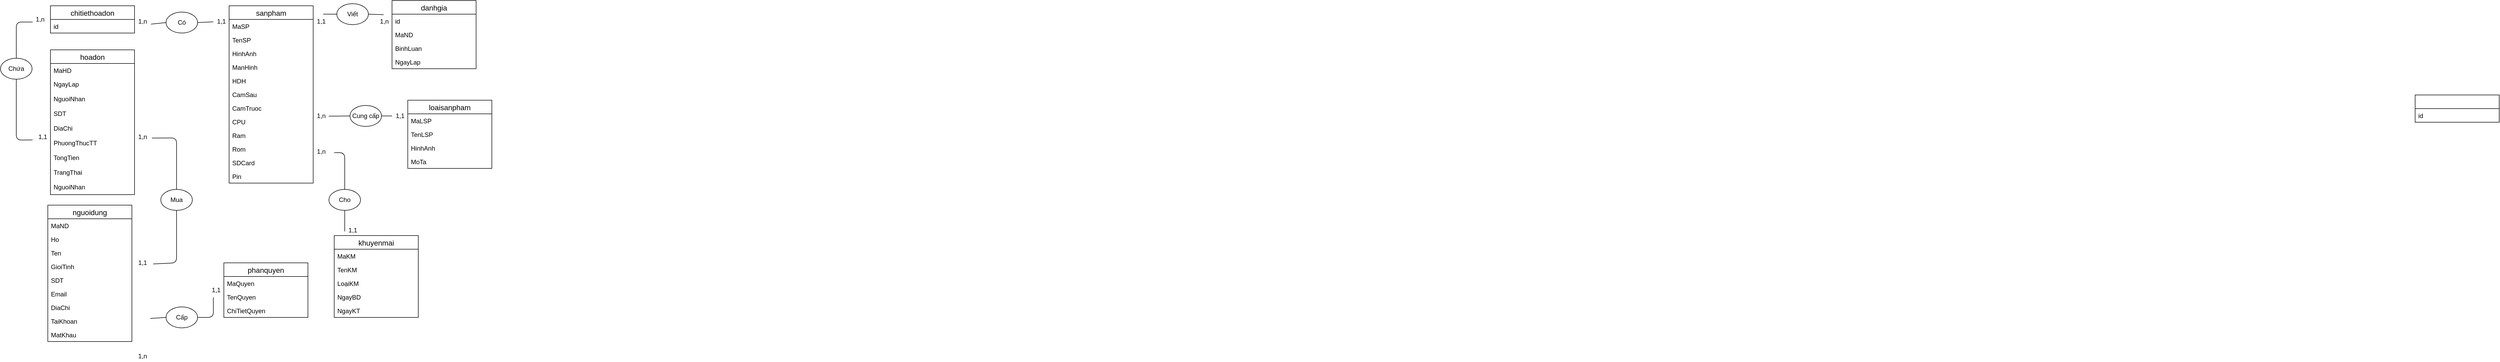 <mxfile version="13.3.4"><diagram id="B9j6WBgD9a-GAzQINt8r" name="Page-1"><mxGraphModel dx="1240" dy="643" grid="1" gridSize="10" guides="1" tooltips="1" connect="1" arrows="1" fold="1" page="1" pageScale="1" pageWidth="850" pageHeight="1100" math="0" shadow="0"><root><mxCell id="0"/><mxCell id="1" parent="0"/><mxCell id="qbwZNnYPix_iaUnMGDJJ-38" value="" style="swimlane;fontStyle=0;childLayout=stackLayout;horizontal=1;startSize=26;horizontalStack=0;resizeParent=1;resizeParentMax=0;resizeLast=0;collapsible=1;marginBottom=0;align=center;fontSize=14;" vertex="1" parent="1"><mxGeometry x="4620" y="270" width="160" height="52" as="geometry"/></mxCell><mxCell id="qbwZNnYPix_iaUnMGDJJ-39" value="id" style="text;strokeColor=none;fillColor=none;spacingLeft=4;spacingRight=4;overflow=hidden;rotatable=0;points=[[0,0.5],[1,0.5]];portConstraint=eastwest;fontSize=12;" vertex="1" parent="qbwZNnYPix_iaUnMGDJJ-38"><mxGeometry y="26" width="160" height="26" as="geometry"/></mxCell><mxCell id="qbwZNnYPix_iaUnMGDJJ-51" value="sanpham" style="swimlane;fontStyle=0;childLayout=stackLayout;horizontal=1;startSize=26;horizontalStack=0;resizeParent=1;resizeParentMax=0;resizeLast=0;collapsible=1;marginBottom=0;align=center;fontSize=14;" vertex="1" parent="1"><mxGeometry x="460" y="100" width="160" height="338" as="geometry"/></mxCell><mxCell id="qbwZNnYPix_iaUnMGDJJ-52" value="MaSP" style="text;strokeColor=none;fillColor=none;spacingLeft=4;spacingRight=4;overflow=hidden;rotatable=0;points=[[0,0.5],[1,0.5]];portConstraint=eastwest;fontSize=12;" vertex="1" parent="qbwZNnYPix_iaUnMGDJJ-51"><mxGeometry y="26" width="160" height="26" as="geometry"/></mxCell><mxCell id="qbwZNnYPix_iaUnMGDJJ-53" value="TenSP" style="text;strokeColor=none;fillColor=none;spacingLeft=4;spacingRight=4;overflow=hidden;rotatable=0;points=[[0,0.5],[1,0.5]];portConstraint=eastwest;fontSize=12;" vertex="1" parent="qbwZNnYPix_iaUnMGDJJ-51"><mxGeometry y="52" width="160" height="26" as="geometry"/></mxCell><mxCell id="qbwZNnYPix_iaUnMGDJJ-54" value="HinhAnh" style="text;strokeColor=none;fillColor=none;spacingLeft=4;spacingRight=4;overflow=hidden;rotatable=0;points=[[0,0.5],[1,0.5]];portConstraint=eastwest;fontSize=12;" vertex="1" parent="qbwZNnYPix_iaUnMGDJJ-51"><mxGeometry y="78" width="160" height="26" as="geometry"/></mxCell><mxCell id="qbwZNnYPix_iaUnMGDJJ-55" value="ManHinh" style="text;strokeColor=none;fillColor=none;spacingLeft=4;spacingRight=4;overflow=hidden;rotatable=0;points=[[0,0.5],[1,0.5]];portConstraint=eastwest;fontSize=12;" vertex="1" parent="qbwZNnYPix_iaUnMGDJJ-51"><mxGeometry y="104" width="160" height="26" as="geometry"/></mxCell><mxCell id="qbwZNnYPix_iaUnMGDJJ-56" value="HDH" style="text;strokeColor=none;fillColor=none;spacingLeft=4;spacingRight=4;overflow=hidden;rotatable=0;points=[[0,0.5],[1,0.5]];portConstraint=eastwest;fontSize=12;" vertex="1" parent="qbwZNnYPix_iaUnMGDJJ-51"><mxGeometry y="130" width="160" height="26" as="geometry"/></mxCell><mxCell id="qbwZNnYPix_iaUnMGDJJ-57" value="CamSau" style="text;strokeColor=none;fillColor=none;spacingLeft=4;spacingRight=4;overflow=hidden;rotatable=0;points=[[0,0.5],[1,0.5]];portConstraint=eastwest;fontSize=12;" vertex="1" parent="qbwZNnYPix_iaUnMGDJJ-51"><mxGeometry y="156" width="160" height="26" as="geometry"/></mxCell><mxCell id="qbwZNnYPix_iaUnMGDJJ-58" value="CamTruoc" style="text;strokeColor=none;fillColor=none;spacingLeft=4;spacingRight=4;overflow=hidden;rotatable=0;points=[[0,0.5],[1,0.5]];portConstraint=eastwest;fontSize=12;" vertex="1" parent="qbwZNnYPix_iaUnMGDJJ-51"><mxGeometry y="182" width="160" height="26" as="geometry"/></mxCell><mxCell id="qbwZNnYPix_iaUnMGDJJ-59" value="CPU" style="text;strokeColor=none;fillColor=none;spacingLeft=4;spacingRight=4;overflow=hidden;rotatable=0;points=[[0,0.5],[1,0.5]];portConstraint=eastwest;fontSize=12;" vertex="1" parent="qbwZNnYPix_iaUnMGDJJ-51"><mxGeometry y="208" width="160" height="26" as="geometry"/></mxCell><mxCell id="qbwZNnYPix_iaUnMGDJJ-60" value="Ram" style="text;strokeColor=none;fillColor=none;spacingLeft=4;spacingRight=4;overflow=hidden;rotatable=0;points=[[0,0.5],[1,0.5]];portConstraint=eastwest;fontSize=12;" vertex="1" parent="qbwZNnYPix_iaUnMGDJJ-51"><mxGeometry y="234" width="160" height="26" as="geometry"/></mxCell><mxCell id="qbwZNnYPix_iaUnMGDJJ-61" value="Rom" style="text;strokeColor=none;fillColor=none;spacingLeft=4;spacingRight=4;overflow=hidden;rotatable=0;points=[[0,0.5],[1,0.5]];portConstraint=eastwest;fontSize=12;" vertex="1" parent="qbwZNnYPix_iaUnMGDJJ-51"><mxGeometry y="260" width="160" height="26" as="geometry"/></mxCell><mxCell id="qbwZNnYPix_iaUnMGDJJ-62" value="SDCard" style="text;strokeColor=none;fillColor=none;spacingLeft=4;spacingRight=4;overflow=hidden;rotatable=0;points=[[0,0.5],[1,0.5]];portConstraint=eastwest;fontSize=12;" vertex="1" parent="qbwZNnYPix_iaUnMGDJJ-51"><mxGeometry y="286" width="160" height="26" as="geometry"/></mxCell><mxCell id="qbwZNnYPix_iaUnMGDJJ-63" value="Pin" style="text;strokeColor=none;fillColor=none;spacingLeft=4;spacingRight=4;overflow=hidden;rotatable=0;points=[[0,0.5],[1,0.5]];portConstraint=eastwest;fontSize=12;" vertex="1" parent="qbwZNnYPix_iaUnMGDJJ-51"><mxGeometry y="312" width="160" height="26" as="geometry"/></mxCell><mxCell id="qbwZNnYPix_iaUnMGDJJ-10" value="chitiethoadon" style="swimlane;fontStyle=0;childLayout=stackLayout;horizontal=1;startSize=26;horizontalStack=0;resizeParent=1;resizeParentMax=0;resizeLast=0;collapsible=1;marginBottom=0;align=center;fontSize=14;" vertex="1" parent="1"><mxGeometry x="120" y="100" width="160" height="52" as="geometry"/></mxCell><mxCell id="qbwZNnYPix_iaUnMGDJJ-11" value="id" style="text;strokeColor=none;fillColor=none;spacingLeft=4;spacingRight=4;overflow=hidden;rotatable=0;points=[[0,0.5],[1,0.5]];portConstraint=eastwest;fontSize=12;" vertex="1" parent="qbwZNnYPix_iaUnMGDJJ-10"><mxGeometry y="26" width="160" height="26" as="geometry"/></mxCell><mxCell id="qbwZNnYPix_iaUnMGDJJ-97" value="1,1" style="text;html=1;align=center;verticalAlign=middle;resizable=0;points=[];autosize=1;" vertex="1" parent="1"><mxGeometry x="90" y="340" width="30" height="20" as="geometry"/></mxCell><mxCell id="qbwZNnYPix_iaUnMGDJJ-98" value="1,n" style="text;html=1;align=center;verticalAlign=middle;resizable=0;points=[];autosize=1;" vertex="1" parent="1"><mxGeometry x="85" y="116" width="30" height="20" as="geometry"/></mxCell><mxCell id="qbwZNnYPix_iaUnMGDJJ-99" value="1,n" style="text;html=1;align=center;verticalAlign=middle;resizable=0;points=[];autosize=1;" vertex="1" parent="1"><mxGeometry x="280" y="340" width="30" height="20" as="geometry"/></mxCell><mxCell id="qbwZNnYPix_iaUnMGDJJ-100" value="1,1" style="text;html=1;align=center;verticalAlign=middle;resizable=0;points=[];autosize=1;" vertex="1" parent="1"><mxGeometry x="280" y="580" width="30" height="20" as="geometry"/></mxCell><mxCell id="qbwZNnYPix_iaUnMGDJJ-101" value="1,n" style="text;html=1;align=center;verticalAlign=middle;resizable=0;points=[];autosize=1;" vertex="1" parent="1"><mxGeometry x="280" y="758" width="30" height="20" as="geometry"/></mxCell><mxCell id="qbwZNnYPix_iaUnMGDJJ-103" value="1,1" style="text;html=1;align=center;verticalAlign=middle;resizable=0;points=[];autosize=1;" vertex="1" parent="1"><mxGeometry x="420" y="632" width="30" height="20" as="geometry"/></mxCell><mxCell id="qbwZNnYPix_iaUnMGDJJ-104" value="1,1" style="text;html=1;align=center;verticalAlign=middle;resizable=0;points=[];autosize=1;" vertex="1" parent="1"><mxGeometry x="430" y="120" width="30" height="20" as="geometry"/></mxCell><mxCell id="qbwZNnYPix_iaUnMGDJJ-105" value="1,n" style="text;html=1;align=center;verticalAlign=middle;resizable=0;points=[];autosize=1;" vertex="1" parent="1"><mxGeometry x="280" y="120" width="30" height="20" as="geometry"/></mxCell><mxCell id="qbwZNnYPix_iaUnMGDJJ-106" value="1,1" style="text;html=1;align=center;verticalAlign=middle;resizable=0;points=[];autosize=1;" vertex="1" parent="1"><mxGeometry x="620" y="120" width="30" height="20" as="geometry"/></mxCell><mxCell id="qbwZNnYPix_iaUnMGDJJ-107" value="1,n" style="text;html=1;align=center;verticalAlign=middle;resizable=0;points=[];autosize=1;" vertex="1" parent="1"><mxGeometry x="740" y="120" width="30" height="20" as="geometry"/></mxCell><mxCell id="qbwZNnYPix_iaUnMGDJJ-108" value="1,1" style="text;html=1;align=center;verticalAlign=middle;resizable=0;points=[];autosize=1;" vertex="1" parent="1"><mxGeometry x="770" y="300" width="30" height="20" as="geometry"/></mxCell><mxCell id="qbwZNnYPix_iaUnMGDJJ-109" value="1,n" style="text;html=1;align=center;verticalAlign=middle;resizable=0;points=[];autosize=1;" vertex="1" parent="1"><mxGeometry x="620" y="300" width="30" height="20" as="geometry"/></mxCell><mxCell id="qbwZNnYPix_iaUnMGDJJ-110" value="1,1" style="text;html=1;align=center;verticalAlign=middle;resizable=0;points=[];autosize=1;" vertex="1" parent="1"><mxGeometry x="680" y="518" width="30" height="20" as="geometry"/></mxCell><mxCell id="qbwZNnYPix_iaUnMGDJJ-111" value="1,n" style="text;html=1;align=center;verticalAlign=middle;resizable=0;points=[];autosize=1;" vertex="1" parent="1"><mxGeometry x="620" y="368" width="30" height="20" as="geometry"/></mxCell><mxCell id="qbwZNnYPix_iaUnMGDJJ-118" value="Mua" style="ellipse;whiteSpace=wrap;html=1;" vertex="1" parent="1"><mxGeometry x="330" y="450" width="60" height="40" as="geometry"/></mxCell><mxCell id="qbwZNnYPix_iaUnMGDJJ-119" value="Cấp" style="ellipse;whiteSpace=wrap;html=1;gradientColor=none;" vertex="1" parent="1"><mxGeometry x="340" y="674" width="60" height="40" as="geometry"/></mxCell><mxCell id="qbwZNnYPix_iaUnMGDJJ-120" value="Chứa" style="ellipse;whiteSpace=wrap;html=1;" vertex="1" parent="1"><mxGeometry x="25" y="200" width="60" height="40" as="geometry"/></mxCell><mxCell id="qbwZNnYPix_iaUnMGDJJ-121" value="Có" style="ellipse;whiteSpace=wrap;html=1;" vertex="1" parent="1"><mxGeometry x="340" y="112" width="60" height="40" as="geometry"/></mxCell><mxCell id="qbwZNnYPix_iaUnMGDJJ-122" value="Viết" style="ellipse;whiteSpace=wrap;html=1;" vertex="1" parent="1"><mxGeometry x="665" y="96" width="60" height="40" as="geometry"/></mxCell><mxCell id="qbwZNnYPix_iaUnMGDJJ-123" value="Cung cấp" style="ellipse;whiteSpace=wrap;html=1;" vertex="1" parent="1"><mxGeometry x="690" y="290" width="60" height="40" as="geometry"/></mxCell><mxCell id="qbwZNnYPix_iaUnMGDJJ-126" value="Cho" style="ellipse;whiteSpace=wrap;html=1;" vertex="1" parent="1"><mxGeometry x="650" y="450" width="60" height="40" as="geometry"/></mxCell><mxCell id="qbwZNnYPix_iaUnMGDJJ-127" value="" style="endArrow=none;html=1;exitX=0.5;exitY=0;exitDx=0;exitDy=0;entryX=0.035;entryY=0.75;entryDx=0;entryDy=0;entryPerimeter=0;" edge="1" parent="1" source="qbwZNnYPix_iaUnMGDJJ-120" target="qbwZNnYPix_iaUnMGDJJ-98"><mxGeometry width="50" height="50" relative="1" as="geometry"><mxPoint x="40" y="200" as="sourcePoint"/><mxPoint x="55" y="130" as="targetPoint"/><Array as="points"><mxPoint x="55" y="131"/></Array></mxGeometry></mxCell><mxCell id="qbwZNnYPix_iaUnMGDJJ-129" value="" style="endArrow=none;html=1;entryX=0.5;entryY=1;entryDx=0;entryDy=0;exitX=-0.131;exitY=0.785;exitDx=0;exitDy=0;exitPerimeter=0;" edge="1" parent="1" source="qbwZNnYPix_iaUnMGDJJ-97" target="qbwZNnYPix_iaUnMGDJJ-120"><mxGeometry width="50" height="50" relative="1" as="geometry"><mxPoint x="50" y="310" as="sourcePoint"/><mxPoint x="100" y="260" as="targetPoint"/><Array as="points"><mxPoint x="55" y="356"/></Array></mxGeometry></mxCell><mxCell id="qbwZNnYPix_iaUnMGDJJ-130" value="" style="endArrow=none;html=1;exitX=1.104;exitY=0.609;exitDx=0;exitDy=0;exitPerimeter=0;" edge="1" parent="1" source="qbwZNnYPix_iaUnMGDJJ-99"><mxGeometry width="50" height="50" relative="1" as="geometry"><mxPoint x="350" y="320" as="sourcePoint"/><mxPoint x="360" y="450" as="targetPoint"/><Array as="points"><mxPoint x="360" y="352"/></Array></mxGeometry></mxCell><mxCell id="qbwZNnYPix_iaUnMGDJJ-131" value="" style="endArrow=none;html=1;exitX=1.182;exitY=0.609;exitDx=0;exitDy=0;exitPerimeter=0;entryX=0.5;entryY=1;entryDx=0;entryDy=0;" edge="1" parent="1" source="qbwZNnYPix_iaUnMGDJJ-100" target="qbwZNnYPix_iaUnMGDJJ-118"><mxGeometry width="50" height="50" relative="1" as="geometry"><mxPoint x="380" y="590" as="sourcePoint"/><mxPoint x="430" y="540" as="targetPoint"/><Array as="points"><mxPoint x="360" y="590"/></Array></mxGeometry></mxCell><mxCell id="qbwZNnYPix_iaUnMGDJJ-132" value="" style="endArrow=none;html=1;entryX=0;entryY=0.5;entryDx=0;entryDy=0;gradientColor=none;" edge="1" parent="1" target="qbwZNnYPix_iaUnMGDJJ-119"><mxGeometry width="50" height="50" relative="1" as="geometry"><mxPoint x="310" y="696" as="sourcePoint"/><mxPoint x="340" y="636" as="targetPoint"/></mxGeometry></mxCell><mxCell id="qbwZNnYPix_iaUnMGDJJ-133" value="" style="endArrow=none;html=1;exitX=1;exitY=0.5;exitDx=0;exitDy=0;gradientColor=none;" edge="1" parent="1" source="qbwZNnYPix_iaUnMGDJJ-119"><mxGeometry width="50" height="50" relative="1" as="geometry"><mxPoint x="360" y="676" as="sourcePoint"/><mxPoint x="430" y="656" as="targetPoint"/><Array as="points"><mxPoint x="430" y="694"/></Array></mxGeometry></mxCell><mxCell id="qbwZNnYPix_iaUnMGDJJ-134" value="" style="endArrow=none;html=1;exitX=1.333;exitY=0.6;exitDx=0;exitDy=0;exitPerimeter=0;entryX=0.5;entryY=0;entryDx=0;entryDy=0;" edge="1" parent="1" source="qbwZNnYPix_iaUnMGDJJ-111" target="qbwZNnYPix_iaUnMGDJJ-126"><mxGeometry width="50" height="50" relative="1" as="geometry"><mxPoint x="680" y="400" as="sourcePoint"/><mxPoint x="730" y="350" as="targetPoint"/><Array as="points"><mxPoint x="680" y="380"/></Array></mxGeometry></mxCell><mxCell id="qbwZNnYPix_iaUnMGDJJ-135" value="" style="endArrow=none;html=1;exitX=0.5;exitY=1;exitDx=0;exitDy=0;" edge="1" parent="1" source="qbwZNnYPix_iaUnMGDJJ-126"><mxGeometry width="50" height="50" relative="1" as="geometry"><mxPoint x="770" y="400" as="sourcePoint"/><mxPoint x="680" y="530" as="targetPoint"/></mxGeometry></mxCell><mxCell id="qbwZNnYPix_iaUnMGDJJ-136" value="" style="endArrow=none;html=1;exitX=0.986;exitY=0.521;exitDx=0;exitDy=0;exitPerimeter=0;entryX=0;entryY=0.5;entryDx=0;entryDy=0;" edge="1" parent="1" source="qbwZNnYPix_iaUnMGDJJ-109" target="qbwZNnYPix_iaUnMGDJJ-123"><mxGeometry width="50" height="50" relative="1" as="geometry"><mxPoint x="650" y="400" as="sourcePoint"/><mxPoint x="700" y="350" as="targetPoint"/></mxGeometry></mxCell><mxCell id="qbwZNnYPix_iaUnMGDJJ-138" value="" style="endArrow=none;html=1;exitX=1;exitY=0.5;exitDx=0;exitDy=0;" edge="1" parent="1" source="qbwZNnYPix_iaUnMGDJJ-123"><mxGeometry width="50" height="50" relative="1" as="geometry"><mxPoint x="760" y="340" as="sourcePoint"/><mxPoint x="770" y="310" as="targetPoint"/></mxGeometry></mxCell><mxCell id="qbwZNnYPix_iaUnMGDJJ-139" value="" style="endArrow=none;html=1;entryX=0;entryY=0.5;entryDx=0;entryDy=0;" edge="1" parent="1" target="qbwZNnYPix_iaUnMGDJJ-122"><mxGeometry width="50" height="50" relative="1" as="geometry"><mxPoint x="639" y="116" as="sourcePoint"/><mxPoint x="710" y="80" as="targetPoint"/></mxGeometry></mxCell><mxCell id="qbwZNnYPix_iaUnMGDJJ-140" value="" style="endArrow=none;html=1;exitX=1;exitY=0.5;exitDx=0;exitDy=0;" edge="1" parent="1" source="qbwZNnYPix_iaUnMGDJJ-122"><mxGeometry width="50" height="50" relative="1" as="geometry"><mxPoint x="730" y="200" as="sourcePoint"/><mxPoint x="754" y="117" as="targetPoint"/></mxGeometry></mxCell><mxCell id="qbwZNnYPix_iaUnMGDJJ-141" value="" style="endArrow=none;html=1;exitX=1.044;exitY=0.75;exitDx=0;exitDy=0;exitPerimeter=0;entryX=0;entryY=0.5;entryDx=0;entryDy=0;" edge="1" parent="1" source="qbwZNnYPix_iaUnMGDJJ-105" target="qbwZNnYPix_iaUnMGDJJ-121"><mxGeometry width="50" height="50" relative="1" as="geometry"><mxPoint x="350" y="250" as="sourcePoint"/><mxPoint x="400" y="200" as="targetPoint"/></mxGeometry></mxCell><mxCell id="qbwZNnYPix_iaUnMGDJJ-142" value="" style="endArrow=none;html=1;exitX=1;exitY=0.5;exitDx=0;exitDy=0;" edge="1" parent="1" source="qbwZNnYPix_iaUnMGDJJ-121" target="qbwZNnYPix_iaUnMGDJJ-104"><mxGeometry width="50" height="50" relative="1" as="geometry"><mxPoint x="370" y="230" as="sourcePoint"/><mxPoint x="420" y="180" as="targetPoint"/></mxGeometry></mxCell><mxCell id="qbwZNnYPix_iaUnMGDJJ-14" value="hoadon" style="swimlane;fontStyle=0;childLayout=stackLayout;horizontal=1;startSize=26;horizontalStack=0;resizeParent=1;resizeParentMax=0;resizeLast=0;collapsible=1;marginBottom=0;align=center;fontSize=14;" vertex="1" parent="1"><mxGeometry x="120" y="184" width="160" height="276" as="geometry"><mxRectangle x="120" y="240" width="80" height="26" as="alternateBounds"/></mxGeometry></mxCell><mxCell id="qbwZNnYPix_iaUnMGDJJ-16" value="MaHD" style="text;strokeColor=none;fillColor=none;spacingLeft=4;spacingRight=4;overflow=hidden;rotatable=0;points=[[0,0.5],[1,0.5]];portConstraint=eastwest;fontSize=12;" vertex="1" parent="qbwZNnYPix_iaUnMGDJJ-14"><mxGeometry y="26" width="160" height="26" as="geometry"/></mxCell><mxCell id="qbwZNnYPix_iaUnMGDJJ-15" value="NgayLap&#10;" style="text;strokeColor=none;fillColor=none;spacingLeft=4;spacingRight=4;overflow=hidden;rotatable=0;points=[[0,0.5],[1,0.5]];portConstraint=eastwest;fontSize=12;" vertex="1" parent="qbwZNnYPix_iaUnMGDJJ-14"><mxGeometry y="52" width="160" height="28" as="geometry"/></mxCell><mxCell id="qbwZNnYPix_iaUnMGDJJ-31" value="NguoiNhan" style="text;strokeColor=none;fillColor=none;spacingLeft=4;spacingRight=4;overflow=hidden;rotatable=0;points=[[0,0.5],[1,0.5]];portConstraint=eastwest;fontSize=12;" vertex="1" parent="qbwZNnYPix_iaUnMGDJJ-14"><mxGeometry y="80" width="160" height="28" as="geometry"/></mxCell><mxCell id="qbwZNnYPix_iaUnMGDJJ-32" value="SDT" style="text;strokeColor=none;fillColor=none;spacingLeft=4;spacingRight=4;overflow=hidden;rotatable=0;points=[[0,0.5],[1,0.5]];portConstraint=eastwest;fontSize=12;" vertex="1" parent="qbwZNnYPix_iaUnMGDJJ-14"><mxGeometry y="108" width="160" height="28" as="geometry"/></mxCell><mxCell id="qbwZNnYPix_iaUnMGDJJ-33" value="DiaChi" style="text;strokeColor=none;fillColor=none;spacingLeft=4;spacingRight=4;overflow=hidden;rotatable=0;points=[[0,0.5],[1,0.5]];portConstraint=eastwest;fontSize=12;" vertex="1" parent="qbwZNnYPix_iaUnMGDJJ-14"><mxGeometry y="136" width="160" height="28" as="geometry"/></mxCell><mxCell id="qbwZNnYPix_iaUnMGDJJ-34" value="PhuongThucTT" style="text;strokeColor=none;fillColor=none;spacingLeft=4;spacingRight=4;overflow=hidden;rotatable=0;points=[[0,0.5],[1,0.5]];portConstraint=eastwest;fontSize=12;" vertex="1" parent="qbwZNnYPix_iaUnMGDJJ-14"><mxGeometry y="164" width="160" height="28" as="geometry"/></mxCell><mxCell id="qbwZNnYPix_iaUnMGDJJ-35" value="TongTien" style="text;strokeColor=none;fillColor=none;spacingLeft=4;spacingRight=4;overflow=hidden;rotatable=0;points=[[0,0.5],[1,0.5]];portConstraint=eastwest;fontSize=12;" vertex="1" parent="qbwZNnYPix_iaUnMGDJJ-14"><mxGeometry y="192" width="160" height="28" as="geometry"/></mxCell><mxCell id="qbwZNnYPix_iaUnMGDJJ-36" value="TrangThai" style="text;strokeColor=none;fillColor=none;spacingLeft=4;spacingRight=4;overflow=hidden;rotatable=0;points=[[0,0.5],[1,0.5]];portConstraint=eastwest;fontSize=12;" vertex="1" parent="qbwZNnYPix_iaUnMGDJJ-14"><mxGeometry y="220" width="160" height="28" as="geometry"/></mxCell><mxCell id="qbwZNnYPix_iaUnMGDJJ-37" value="NguoiNhan" style="text;strokeColor=none;fillColor=none;spacingLeft=4;spacingRight=4;overflow=hidden;rotatable=0;points=[[0,0.5],[1,0.5]];portConstraint=eastwest;fontSize=12;" vertex="1" parent="qbwZNnYPix_iaUnMGDJJ-14"><mxGeometry y="248" width="160" height="28" as="geometry"/></mxCell><mxCell id="qbwZNnYPix_iaUnMGDJJ-40" value="nguoidung" style="swimlane;fontStyle=0;childLayout=stackLayout;horizontal=1;startSize=26;horizontalStack=0;resizeParent=1;resizeParentMax=0;resizeLast=0;collapsible=1;marginBottom=0;align=center;fontSize=14;" vertex="1" parent="1"><mxGeometry x="115" y="480" width="160" height="260" as="geometry"/></mxCell><mxCell id="qbwZNnYPix_iaUnMGDJJ-41" value="MaND" style="text;strokeColor=none;fillColor=none;spacingLeft=4;spacingRight=4;overflow=hidden;rotatable=0;points=[[0,0.5],[1,0.5]];portConstraint=eastwest;fontSize=12;" vertex="1" parent="qbwZNnYPix_iaUnMGDJJ-40"><mxGeometry y="26" width="160" height="26" as="geometry"/></mxCell><mxCell id="qbwZNnYPix_iaUnMGDJJ-42" value="Ho" style="text;strokeColor=none;fillColor=none;spacingLeft=4;spacingRight=4;overflow=hidden;rotatable=0;points=[[0,0.5],[1,0.5]];portConstraint=eastwest;fontSize=12;" vertex="1" parent="qbwZNnYPix_iaUnMGDJJ-40"><mxGeometry y="52" width="160" height="26" as="geometry"/></mxCell><mxCell id="qbwZNnYPix_iaUnMGDJJ-43" value="Ten" style="text;strokeColor=none;fillColor=none;spacingLeft=4;spacingRight=4;overflow=hidden;rotatable=0;points=[[0,0.5],[1,0.5]];portConstraint=eastwest;fontSize=12;" vertex="1" parent="qbwZNnYPix_iaUnMGDJJ-40"><mxGeometry y="78" width="160" height="26" as="geometry"/></mxCell><mxCell id="qbwZNnYPix_iaUnMGDJJ-44" value="GioiTinh" style="text;strokeColor=none;fillColor=none;spacingLeft=4;spacingRight=4;overflow=hidden;rotatable=0;points=[[0,0.5],[1,0.5]];portConstraint=eastwest;fontSize=12;" vertex="1" parent="qbwZNnYPix_iaUnMGDJJ-40"><mxGeometry y="104" width="160" height="26" as="geometry"/></mxCell><mxCell id="qbwZNnYPix_iaUnMGDJJ-45" value="SDT" style="text;strokeColor=none;fillColor=none;spacingLeft=4;spacingRight=4;overflow=hidden;rotatable=0;points=[[0,0.5],[1,0.5]];portConstraint=eastwest;fontSize=12;" vertex="1" parent="qbwZNnYPix_iaUnMGDJJ-40"><mxGeometry y="130" width="160" height="26" as="geometry"/></mxCell><mxCell id="qbwZNnYPix_iaUnMGDJJ-46" value="Email" style="text;strokeColor=none;fillColor=none;spacingLeft=4;spacingRight=4;overflow=hidden;rotatable=0;points=[[0,0.5],[1,0.5]];portConstraint=eastwest;fontSize=12;" vertex="1" parent="qbwZNnYPix_iaUnMGDJJ-40"><mxGeometry y="156" width="160" height="26" as="geometry"/></mxCell><mxCell id="qbwZNnYPix_iaUnMGDJJ-47" value="DiaChi" style="text;strokeColor=none;fillColor=none;spacingLeft=4;spacingRight=4;overflow=hidden;rotatable=0;points=[[0,0.5],[1,0.5]];portConstraint=eastwest;fontSize=12;" vertex="1" parent="qbwZNnYPix_iaUnMGDJJ-40"><mxGeometry y="182" width="160" height="26" as="geometry"/></mxCell><mxCell id="qbwZNnYPix_iaUnMGDJJ-48" value="TaiKhoan" style="text;strokeColor=none;fillColor=none;spacingLeft=4;spacingRight=4;overflow=hidden;rotatable=0;points=[[0,0.5],[1,0.5]];portConstraint=eastwest;fontSize=12;" vertex="1" parent="qbwZNnYPix_iaUnMGDJJ-40"><mxGeometry y="208" width="160" height="26" as="geometry"/></mxCell><mxCell id="qbwZNnYPix_iaUnMGDJJ-49" value="MatKhau" style="text;strokeColor=none;fillColor=none;spacingLeft=4;spacingRight=4;overflow=hidden;rotatable=0;points=[[0,0.5],[1,0.5]];portConstraint=eastwest;fontSize=12;" vertex="1" parent="qbwZNnYPix_iaUnMGDJJ-40"><mxGeometry y="234" width="160" height="26" as="geometry"/></mxCell><mxCell id="qbwZNnYPix_iaUnMGDJJ-64" value="phanquyen" style="swimlane;fontStyle=0;childLayout=stackLayout;horizontal=1;startSize=26;horizontalStack=0;resizeParent=1;resizeParentMax=0;resizeLast=0;collapsible=1;marginBottom=0;align=center;fontSize=14;gradientColor=none;" vertex="1" parent="1"><mxGeometry x="450" y="590" width="160" height="104" as="geometry"/></mxCell><mxCell id="qbwZNnYPix_iaUnMGDJJ-65" value="MaQuyen" style="text;strokeColor=none;fillColor=none;spacingLeft=4;spacingRight=4;overflow=hidden;rotatable=0;points=[[0,0.5],[1,0.5]];portConstraint=eastwest;fontSize=12;" vertex="1" parent="qbwZNnYPix_iaUnMGDJJ-64"><mxGeometry y="26" width="160" height="26" as="geometry"/></mxCell><mxCell id="qbwZNnYPix_iaUnMGDJJ-66" value="TenQuyen" style="text;strokeColor=none;fillColor=none;spacingLeft=4;spacingRight=4;overflow=hidden;rotatable=0;points=[[0,0.5],[1,0.5]];portConstraint=eastwest;fontSize=12;" vertex="1" parent="qbwZNnYPix_iaUnMGDJJ-64"><mxGeometry y="52" width="160" height="26" as="geometry"/></mxCell><mxCell id="qbwZNnYPix_iaUnMGDJJ-67" value="ChiTietQuyen" style="text;strokeColor=none;fillColor=none;spacingLeft=4;spacingRight=4;overflow=hidden;rotatable=0;points=[[0,0.5],[1,0.5]];portConstraint=eastwest;fontSize=12;" vertex="1" parent="qbwZNnYPix_iaUnMGDJJ-64"><mxGeometry y="78" width="160" height="26" as="geometry"/></mxCell><mxCell id="qbwZNnYPix_iaUnMGDJJ-85" value="khuyenmai" style="swimlane;fontStyle=0;childLayout=stackLayout;horizontal=1;startSize=26;horizontalStack=0;resizeParent=1;resizeParentMax=0;resizeLast=0;collapsible=1;marginBottom=0;align=center;fontSize=14;" vertex="1" parent="1"><mxGeometry x="660" y="538" width="160" height="156" as="geometry"/></mxCell><mxCell id="qbwZNnYPix_iaUnMGDJJ-86" value="MaKM" style="text;strokeColor=none;fillColor=none;spacingLeft=4;spacingRight=4;overflow=hidden;rotatable=0;points=[[0,0.5],[1,0.5]];portConstraint=eastwest;fontSize=12;" vertex="1" parent="qbwZNnYPix_iaUnMGDJJ-85"><mxGeometry y="26" width="160" height="26" as="geometry"/></mxCell><mxCell id="qbwZNnYPix_iaUnMGDJJ-87" value="TenKM" style="text;strokeColor=none;fillColor=none;spacingLeft=4;spacingRight=4;overflow=hidden;rotatable=0;points=[[0,0.5],[1,0.5]];portConstraint=eastwest;fontSize=12;" vertex="1" parent="qbwZNnYPix_iaUnMGDJJ-85"><mxGeometry y="52" width="160" height="26" as="geometry"/></mxCell><mxCell id="qbwZNnYPix_iaUnMGDJJ-88" value="LoạiKM" style="text;strokeColor=none;fillColor=none;spacingLeft=4;spacingRight=4;overflow=hidden;rotatable=0;points=[[0,0.5],[1,0.5]];portConstraint=eastwest;fontSize=12;" vertex="1" parent="qbwZNnYPix_iaUnMGDJJ-85"><mxGeometry y="78" width="160" height="26" as="geometry"/></mxCell><mxCell id="qbwZNnYPix_iaUnMGDJJ-94" value="NgayBD" style="text;strokeColor=none;fillColor=none;spacingLeft=4;spacingRight=4;overflow=hidden;rotatable=0;points=[[0,0.5],[1,0.5]];portConstraint=eastwest;fontSize=12;" vertex="1" parent="qbwZNnYPix_iaUnMGDJJ-85"><mxGeometry y="104" width="160" height="26" as="geometry"/></mxCell><mxCell id="qbwZNnYPix_iaUnMGDJJ-95" value="NgayKT" style="text;strokeColor=none;fillColor=none;spacingLeft=4;spacingRight=4;overflow=hidden;rotatable=0;points=[[0,0.5],[1,0.5]];portConstraint=eastwest;fontSize=12;" vertex="1" parent="qbwZNnYPix_iaUnMGDJJ-85"><mxGeometry y="130" width="160" height="26" as="geometry"/></mxCell><mxCell id="qbwZNnYPix_iaUnMGDJJ-80" value="loaisanpham" style="swimlane;fontStyle=0;childLayout=stackLayout;horizontal=1;startSize=26;horizontalStack=0;resizeParent=1;resizeParentMax=0;resizeLast=0;collapsible=1;marginBottom=0;align=center;fontSize=14;" vertex="1" parent="1"><mxGeometry x="800" y="280" width="160" height="130" as="geometry"/></mxCell><mxCell id="qbwZNnYPix_iaUnMGDJJ-81" value="MaLSP" style="text;strokeColor=none;fillColor=none;spacingLeft=4;spacingRight=4;overflow=hidden;rotatable=0;points=[[0,0.5],[1,0.5]];portConstraint=eastwest;fontSize=12;" vertex="1" parent="qbwZNnYPix_iaUnMGDJJ-80"><mxGeometry y="26" width="160" height="26" as="geometry"/></mxCell><mxCell id="qbwZNnYPix_iaUnMGDJJ-82" value="TenLSP" style="text;strokeColor=none;fillColor=none;spacingLeft=4;spacingRight=4;overflow=hidden;rotatable=0;points=[[0,0.5],[1,0.5]];portConstraint=eastwest;fontSize=12;" vertex="1" parent="qbwZNnYPix_iaUnMGDJJ-80"><mxGeometry y="52" width="160" height="26" as="geometry"/></mxCell><mxCell id="qbwZNnYPix_iaUnMGDJJ-83" value="HinhAnh" style="text;strokeColor=none;fillColor=none;spacingLeft=4;spacingRight=4;overflow=hidden;rotatable=0;points=[[0,0.5],[1,0.5]];portConstraint=eastwest;fontSize=12;" vertex="1" parent="qbwZNnYPix_iaUnMGDJJ-80"><mxGeometry y="78" width="160" height="26" as="geometry"/></mxCell><mxCell id="qbwZNnYPix_iaUnMGDJJ-84" value="MoTa" style="text;strokeColor=none;fillColor=none;spacingLeft=4;spacingRight=4;overflow=hidden;rotatable=0;points=[[0,0.5],[1,0.5]];portConstraint=eastwest;fontSize=12;" vertex="1" parent="qbwZNnYPix_iaUnMGDJJ-80"><mxGeometry y="104" width="160" height="26" as="geometry"/></mxCell><mxCell id="qbwZNnYPix_iaUnMGDJJ-74" value="danhgia" style="swimlane;fontStyle=0;childLayout=stackLayout;horizontal=1;startSize=26;horizontalStack=0;resizeParent=1;resizeParentMax=0;resizeLast=0;collapsible=1;marginBottom=0;align=center;fontSize=14;" vertex="1" parent="1"><mxGeometry x="770" y="90" width="160" height="130" as="geometry"/></mxCell><mxCell id="qbwZNnYPix_iaUnMGDJJ-75" value="id" style="text;strokeColor=none;fillColor=none;spacingLeft=4;spacingRight=4;overflow=hidden;rotatable=0;points=[[0,0.5],[1,0.5]];portConstraint=eastwest;fontSize=12;" vertex="1" parent="qbwZNnYPix_iaUnMGDJJ-74"><mxGeometry y="26" width="160" height="26" as="geometry"/></mxCell><mxCell id="qbwZNnYPix_iaUnMGDJJ-76" value="MaND" style="text;strokeColor=none;fillColor=none;spacingLeft=4;spacingRight=4;overflow=hidden;rotatable=0;points=[[0,0.5],[1,0.5]];portConstraint=eastwest;fontSize=12;" vertex="1" parent="qbwZNnYPix_iaUnMGDJJ-74"><mxGeometry y="52" width="160" height="26" as="geometry"/></mxCell><mxCell id="qbwZNnYPix_iaUnMGDJJ-77" value="BinhLuan" style="text;strokeColor=none;fillColor=none;spacingLeft=4;spacingRight=4;overflow=hidden;rotatable=0;points=[[0,0.5],[1,0.5]];portConstraint=eastwest;fontSize=12;" vertex="1" parent="qbwZNnYPix_iaUnMGDJJ-74"><mxGeometry y="78" width="160" height="26" as="geometry"/></mxCell><mxCell id="qbwZNnYPix_iaUnMGDJJ-78" value="NgayLap" style="text;strokeColor=none;fillColor=none;spacingLeft=4;spacingRight=4;overflow=hidden;rotatable=0;points=[[0,0.5],[1,0.5]];portConstraint=eastwest;fontSize=12;" vertex="1" parent="qbwZNnYPix_iaUnMGDJJ-74"><mxGeometry y="104" width="160" height="26" as="geometry"/></mxCell></root></mxGraphModel></diagram></mxfile>